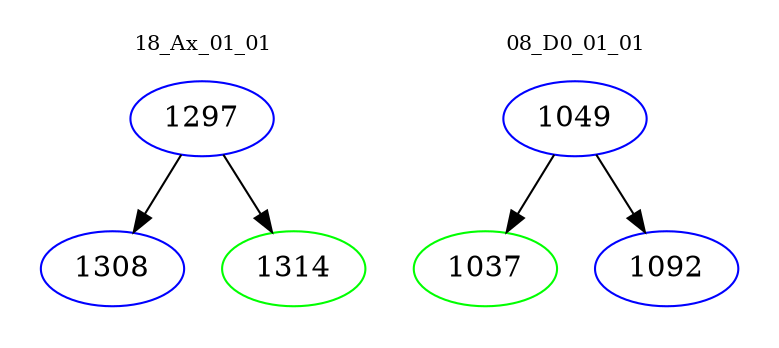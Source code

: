 digraph{
subgraph cluster_0 {
color = white
label = "18_Ax_01_01";
fontsize=10;
T0_1297 [label="1297", color="blue"]
T0_1297 -> T0_1308 [color="black"]
T0_1308 [label="1308", color="blue"]
T0_1297 -> T0_1314 [color="black"]
T0_1314 [label="1314", color="green"]
}
subgraph cluster_1 {
color = white
label = "08_D0_01_01";
fontsize=10;
T1_1049 [label="1049", color="blue"]
T1_1049 -> T1_1037 [color="black"]
T1_1037 [label="1037", color="green"]
T1_1049 -> T1_1092 [color="black"]
T1_1092 [label="1092", color="blue"]
}
}
